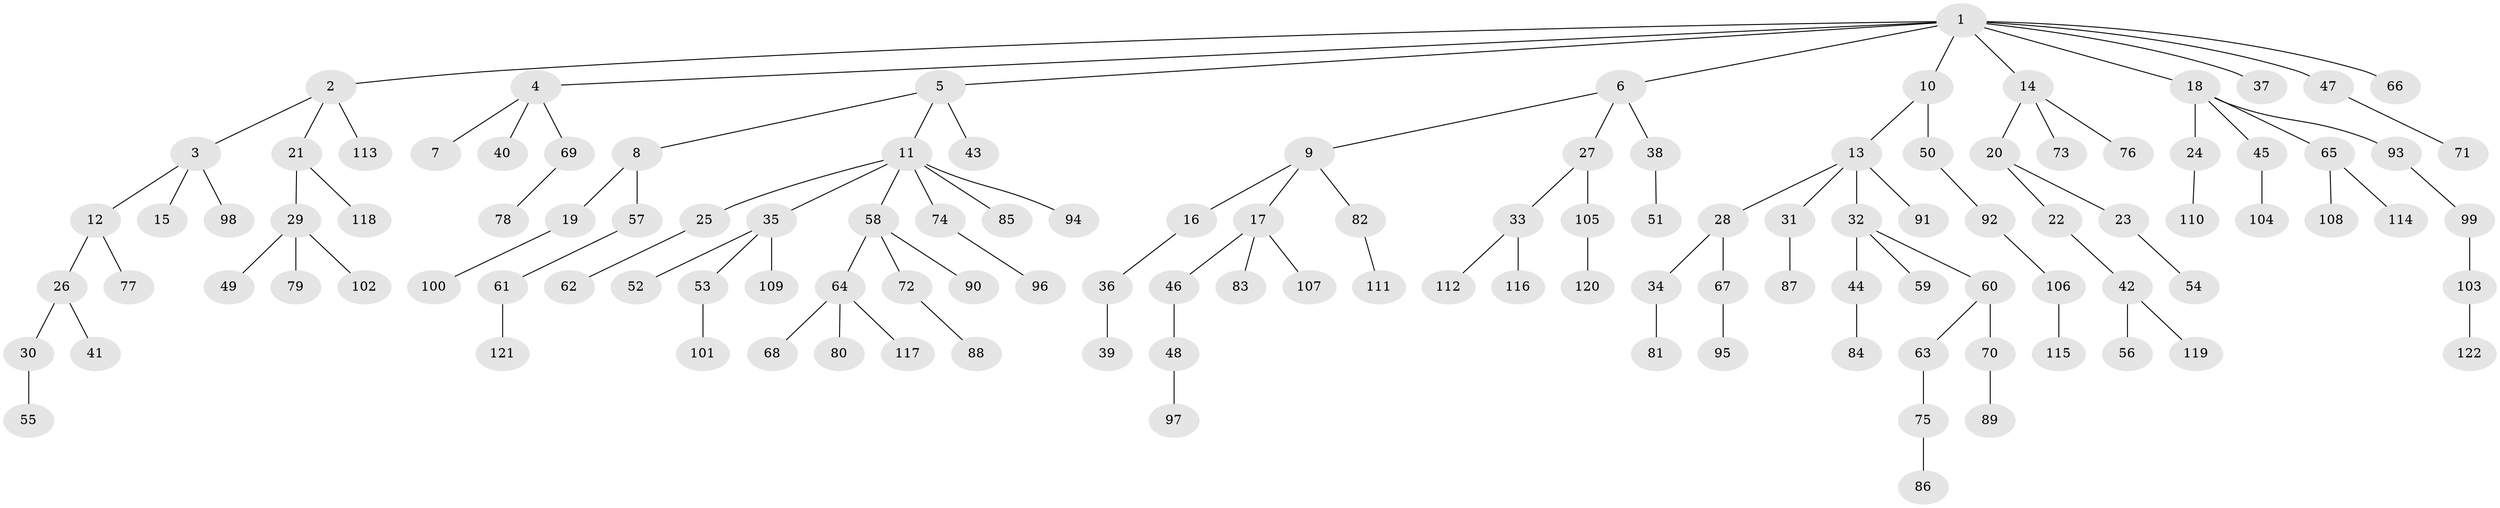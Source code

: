 // coarse degree distribution, {12: 0.012195121951219513, 3: 0.1951219512195122, 1: 0.5609756097560976, 4: 0.024390243902439025, 9: 0.012195121951219513, 2: 0.17073170731707318, 6: 0.012195121951219513, 5: 0.012195121951219513}
// Generated by graph-tools (version 1.1) at 2025/42/03/06/25 10:42:05]
// undirected, 122 vertices, 121 edges
graph export_dot {
graph [start="1"]
  node [color=gray90,style=filled];
  1;
  2;
  3;
  4;
  5;
  6;
  7;
  8;
  9;
  10;
  11;
  12;
  13;
  14;
  15;
  16;
  17;
  18;
  19;
  20;
  21;
  22;
  23;
  24;
  25;
  26;
  27;
  28;
  29;
  30;
  31;
  32;
  33;
  34;
  35;
  36;
  37;
  38;
  39;
  40;
  41;
  42;
  43;
  44;
  45;
  46;
  47;
  48;
  49;
  50;
  51;
  52;
  53;
  54;
  55;
  56;
  57;
  58;
  59;
  60;
  61;
  62;
  63;
  64;
  65;
  66;
  67;
  68;
  69;
  70;
  71;
  72;
  73;
  74;
  75;
  76;
  77;
  78;
  79;
  80;
  81;
  82;
  83;
  84;
  85;
  86;
  87;
  88;
  89;
  90;
  91;
  92;
  93;
  94;
  95;
  96;
  97;
  98;
  99;
  100;
  101;
  102;
  103;
  104;
  105;
  106;
  107;
  108;
  109;
  110;
  111;
  112;
  113;
  114;
  115;
  116;
  117;
  118;
  119;
  120;
  121;
  122;
  1 -- 2;
  1 -- 4;
  1 -- 5;
  1 -- 6;
  1 -- 10;
  1 -- 14;
  1 -- 18;
  1 -- 37;
  1 -- 47;
  1 -- 66;
  2 -- 3;
  2 -- 21;
  2 -- 113;
  3 -- 12;
  3 -- 15;
  3 -- 98;
  4 -- 7;
  4 -- 40;
  4 -- 69;
  5 -- 8;
  5 -- 11;
  5 -- 43;
  6 -- 9;
  6 -- 27;
  6 -- 38;
  8 -- 19;
  8 -- 57;
  9 -- 16;
  9 -- 17;
  9 -- 82;
  10 -- 13;
  10 -- 50;
  11 -- 25;
  11 -- 35;
  11 -- 58;
  11 -- 74;
  11 -- 85;
  11 -- 94;
  12 -- 26;
  12 -- 77;
  13 -- 28;
  13 -- 31;
  13 -- 32;
  13 -- 91;
  14 -- 20;
  14 -- 73;
  14 -- 76;
  16 -- 36;
  17 -- 46;
  17 -- 83;
  17 -- 107;
  18 -- 24;
  18 -- 45;
  18 -- 65;
  18 -- 93;
  19 -- 100;
  20 -- 22;
  20 -- 23;
  21 -- 29;
  21 -- 118;
  22 -- 42;
  23 -- 54;
  24 -- 110;
  25 -- 62;
  26 -- 30;
  26 -- 41;
  27 -- 33;
  27 -- 105;
  28 -- 34;
  28 -- 67;
  29 -- 49;
  29 -- 79;
  29 -- 102;
  30 -- 55;
  31 -- 87;
  32 -- 44;
  32 -- 59;
  32 -- 60;
  33 -- 112;
  33 -- 116;
  34 -- 81;
  35 -- 52;
  35 -- 53;
  35 -- 109;
  36 -- 39;
  38 -- 51;
  42 -- 56;
  42 -- 119;
  44 -- 84;
  45 -- 104;
  46 -- 48;
  47 -- 71;
  48 -- 97;
  50 -- 92;
  53 -- 101;
  57 -- 61;
  58 -- 64;
  58 -- 72;
  58 -- 90;
  60 -- 63;
  60 -- 70;
  61 -- 121;
  63 -- 75;
  64 -- 68;
  64 -- 80;
  64 -- 117;
  65 -- 108;
  65 -- 114;
  67 -- 95;
  69 -- 78;
  70 -- 89;
  72 -- 88;
  74 -- 96;
  75 -- 86;
  82 -- 111;
  92 -- 106;
  93 -- 99;
  99 -- 103;
  103 -- 122;
  105 -- 120;
  106 -- 115;
}
